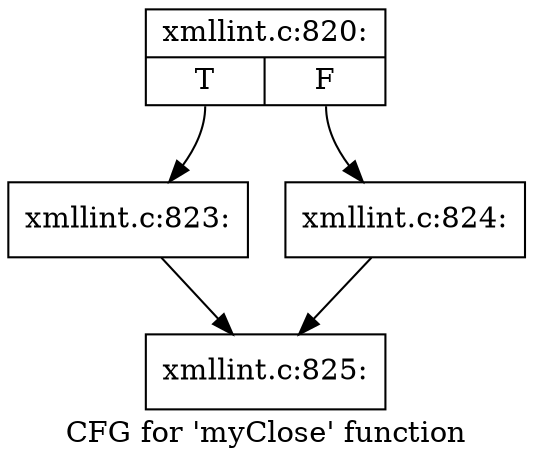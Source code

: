 digraph "CFG for 'myClose' function" {
	label="CFG for 'myClose' function";

	Node0x556d1b69e5c0 [shape=record,label="{xmllint.c:820:|{<s0>T|<s1>F}}"];
	Node0x556d1b69e5c0:s0 -> Node0x556d1b6ae960;
	Node0x556d1b69e5c0:s1 -> Node0x556d1b6ae9b0;
	Node0x556d1b6ae960 [shape=record,label="{xmllint.c:823:}"];
	Node0x556d1b6ae960 -> Node0x556d1b6ad980;
	Node0x556d1b6ae9b0 [shape=record,label="{xmllint.c:824:}"];
	Node0x556d1b6ae9b0 -> Node0x556d1b6ad980;
	Node0x556d1b6ad980 [shape=record,label="{xmllint.c:825:}"];
}
